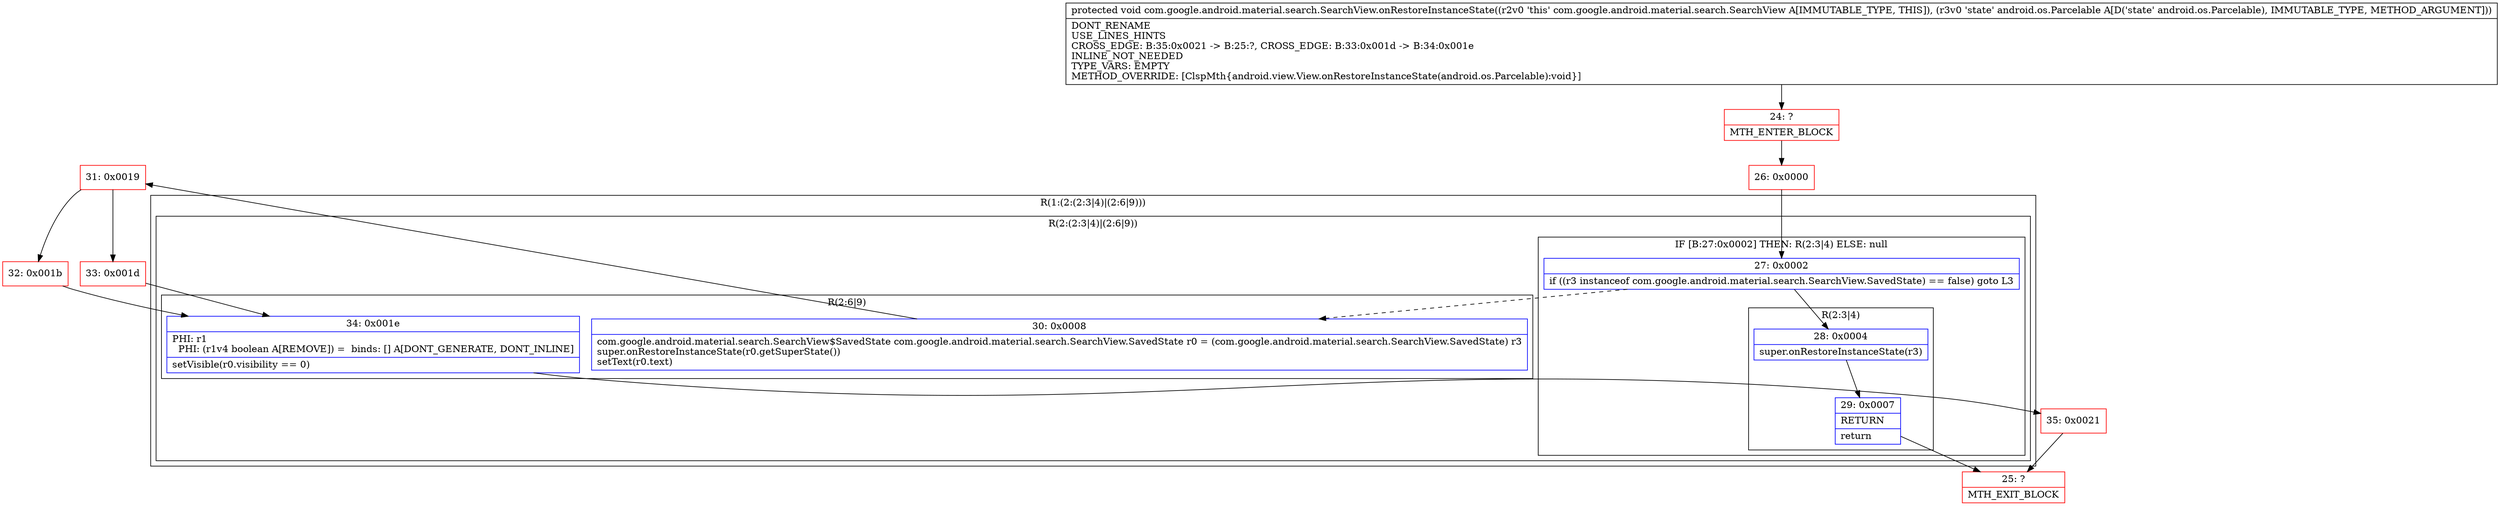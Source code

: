 digraph "CFG forcom.google.android.material.search.SearchView.onRestoreInstanceState(Landroid\/os\/Parcelable;)V" {
subgraph cluster_Region_491810944 {
label = "R(1:(2:(2:3|4)|(2:6|9)))";
node [shape=record,color=blue];
subgraph cluster_Region_73639248 {
label = "R(2:(2:3|4)|(2:6|9))";
node [shape=record,color=blue];
subgraph cluster_IfRegion_756489239 {
label = "IF [B:27:0x0002] THEN: R(2:3|4) ELSE: null";
node [shape=record,color=blue];
Node_27 [shape=record,label="{27\:\ 0x0002|if ((r3 instanceof com.google.android.material.search.SearchView.SavedState) == false) goto L3\l}"];
subgraph cluster_Region_1469471442 {
label = "R(2:3|4)";
node [shape=record,color=blue];
Node_28 [shape=record,label="{28\:\ 0x0004|super.onRestoreInstanceState(r3)\l}"];
Node_29 [shape=record,label="{29\:\ 0x0007|RETURN\l|return\l}"];
}
}
subgraph cluster_Region_2109941980 {
label = "R(2:6|9)";
node [shape=record,color=blue];
Node_30 [shape=record,label="{30\:\ 0x0008|com.google.android.material.search.SearchView$SavedState com.google.android.material.search.SearchView.SavedState r0 = (com.google.android.material.search.SearchView.SavedState) r3\lsuper.onRestoreInstanceState(r0.getSuperState())\lsetText(r0.text)\l}"];
Node_34 [shape=record,label="{34\:\ 0x001e|PHI: r1 \l  PHI: (r1v4 boolean A[REMOVE]) =  binds: [] A[DONT_GENERATE, DONT_INLINE]\l|setVisible(r0.visibility == 0)\l}"];
}
}
}
Node_24 [shape=record,color=red,label="{24\:\ ?|MTH_ENTER_BLOCK\l}"];
Node_26 [shape=record,color=red,label="{26\:\ 0x0000}"];
Node_25 [shape=record,color=red,label="{25\:\ ?|MTH_EXIT_BLOCK\l}"];
Node_31 [shape=record,color=red,label="{31\:\ 0x0019}"];
Node_32 [shape=record,color=red,label="{32\:\ 0x001b}"];
Node_35 [shape=record,color=red,label="{35\:\ 0x0021}"];
Node_33 [shape=record,color=red,label="{33\:\ 0x001d}"];
MethodNode[shape=record,label="{protected void com.google.android.material.search.SearchView.onRestoreInstanceState((r2v0 'this' com.google.android.material.search.SearchView A[IMMUTABLE_TYPE, THIS]), (r3v0 'state' android.os.Parcelable A[D('state' android.os.Parcelable), IMMUTABLE_TYPE, METHOD_ARGUMENT]))  | DONT_RENAME\lUSE_LINES_HINTS\lCROSS_EDGE: B:35:0x0021 \-\> B:25:?, CROSS_EDGE: B:33:0x001d \-\> B:34:0x001e\lINLINE_NOT_NEEDED\lTYPE_VARS: EMPTY\lMETHOD_OVERRIDE: [ClspMth\{android.view.View.onRestoreInstanceState(android.os.Parcelable):void\}]\l}"];
MethodNode -> Node_24;Node_27 -> Node_28;
Node_27 -> Node_30[style=dashed];
Node_28 -> Node_29;
Node_29 -> Node_25;
Node_30 -> Node_31;
Node_34 -> Node_35;
Node_24 -> Node_26;
Node_26 -> Node_27;
Node_31 -> Node_32;
Node_31 -> Node_33;
Node_32 -> Node_34;
Node_35 -> Node_25;
Node_33 -> Node_34;
}

